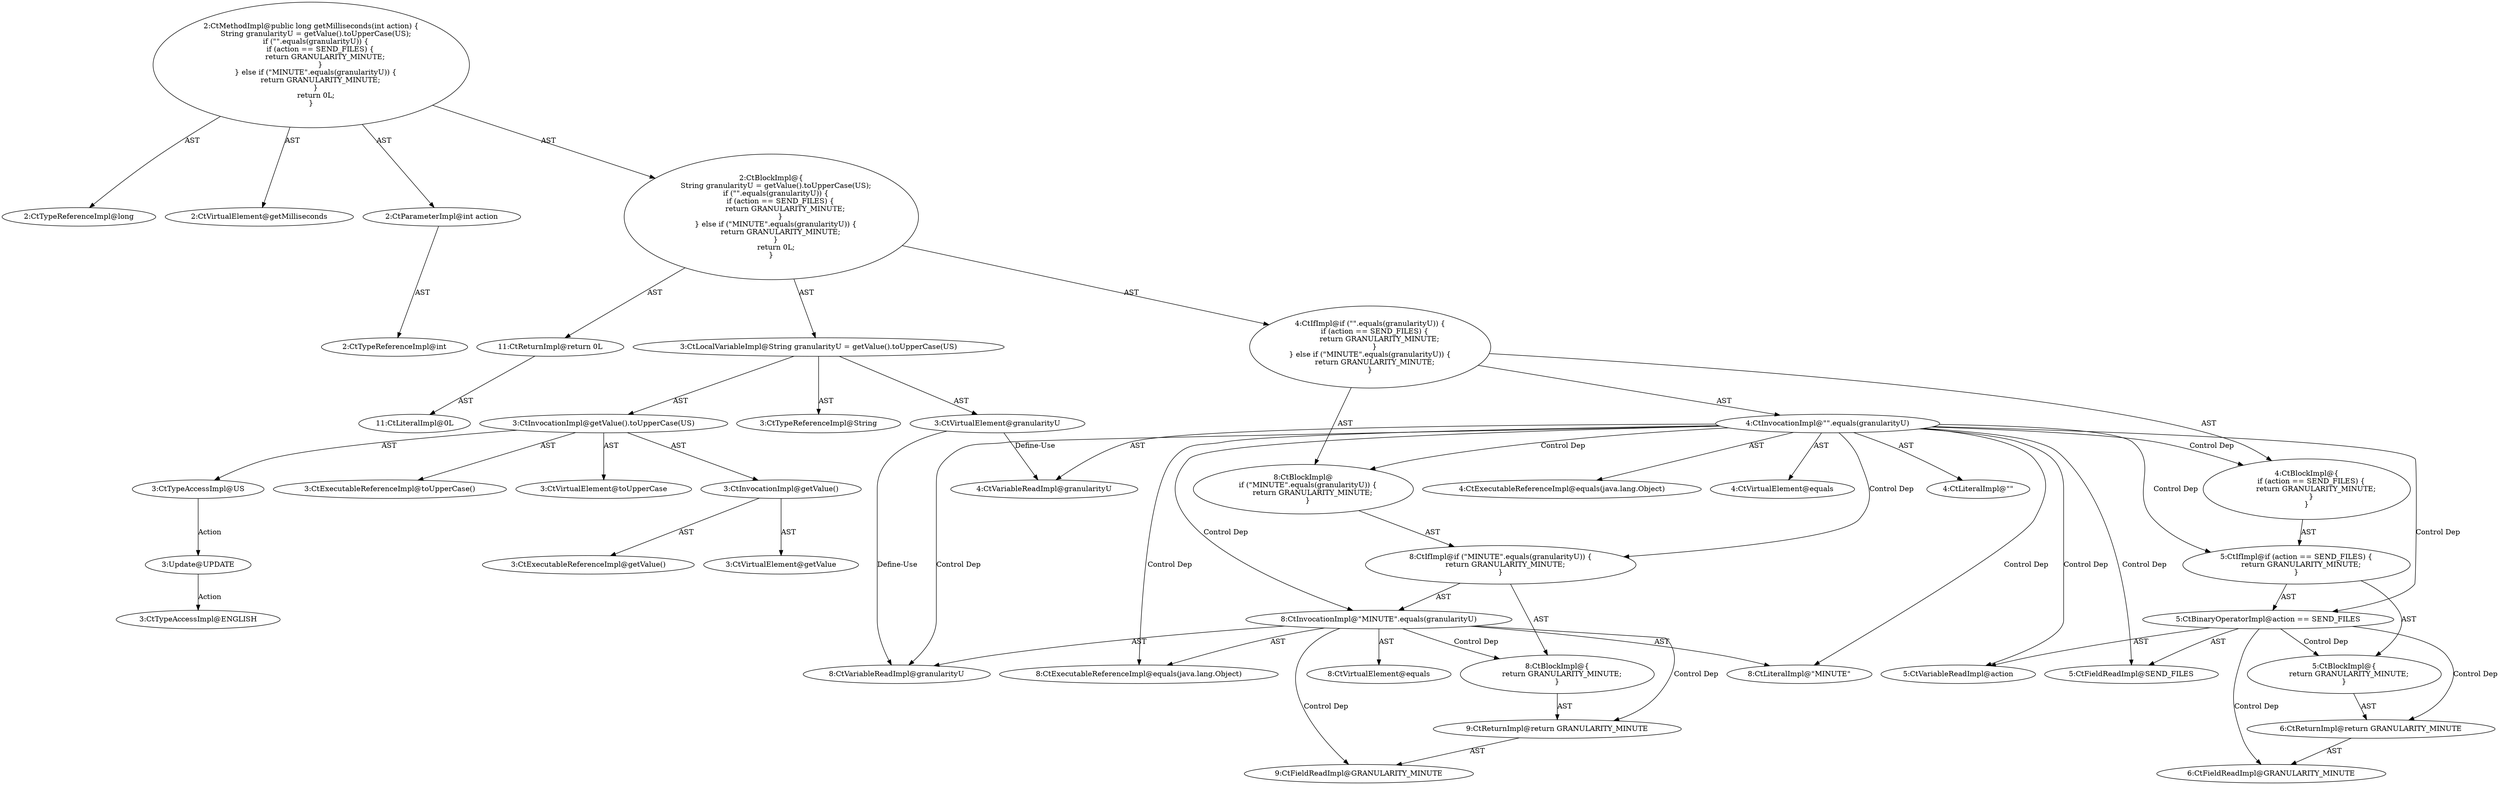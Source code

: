 digraph "getMilliseconds#?,int" {
0 [label="2:CtTypeReferenceImpl@long" shape=ellipse]
1 [label="2:CtVirtualElement@getMilliseconds" shape=ellipse]
2 [label="2:CtParameterImpl@int action" shape=ellipse]
3 [label="2:CtTypeReferenceImpl@int" shape=ellipse]
4 [label="3:CtTypeReferenceImpl@String" shape=ellipse]
5 [label="3:CtExecutableReferenceImpl@toUpperCase()" shape=ellipse]
6 [label="3:CtVirtualElement@toUpperCase" shape=ellipse]
7 [label="3:CtExecutableReferenceImpl@getValue()" shape=ellipse]
8 [label="3:CtVirtualElement@getValue" shape=ellipse]
9 [label="3:CtInvocationImpl@getValue()" shape=ellipse]
10 [label="3:CtTypeAccessImpl@US" shape=ellipse]
11 [label="3:CtInvocationImpl@getValue().toUpperCase(US)" shape=ellipse]
12 [label="3:CtVirtualElement@granularityU" shape=ellipse]
13 [label="3:CtLocalVariableImpl@String granularityU = getValue().toUpperCase(US)" shape=ellipse]
14 [label="4:CtExecutableReferenceImpl@equals(java.lang.Object)" shape=ellipse]
15 [label="4:CtVirtualElement@equals" shape=ellipse]
16 [label="4:CtLiteralImpl@\"\"" shape=ellipse]
17 [label="4:CtVariableReadImpl@granularityU" shape=ellipse]
18 [label="4:CtInvocationImpl@\"\".equals(granularityU)" shape=ellipse]
19 [label="5:CtVariableReadImpl@action" shape=ellipse]
20 [label="5:CtFieldReadImpl@SEND_FILES" shape=ellipse]
21 [label="5:CtBinaryOperatorImpl@action == SEND_FILES" shape=ellipse]
22 [label="6:CtFieldReadImpl@GRANULARITY_MINUTE" shape=ellipse]
23 [label="6:CtReturnImpl@return GRANULARITY_MINUTE" shape=ellipse]
24 [label="5:CtBlockImpl@\{
    return GRANULARITY_MINUTE;
\}" shape=ellipse]
25 [label="5:CtIfImpl@if (action == SEND_FILES) \{
    return GRANULARITY_MINUTE;
\}" shape=ellipse]
26 [label="4:CtBlockImpl@\{
    if (action == SEND_FILES) \{
        return GRANULARITY_MINUTE;
    \}
\}" shape=ellipse]
27 [label="8:CtExecutableReferenceImpl@equals(java.lang.Object)" shape=ellipse]
28 [label="8:CtVirtualElement@equals" shape=ellipse]
29 [label="8:CtLiteralImpl@\"MINUTE\"" shape=ellipse]
30 [label="8:CtVariableReadImpl@granularityU" shape=ellipse]
31 [label="8:CtInvocationImpl@\"MINUTE\".equals(granularityU)" shape=ellipse]
32 [label="9:CtFieldReadImpl@GRANULARITY_MINUTE" shape=ellipse]
33 [label="9:CtReturnImpl@return GRANULARITY_MINUTE" shape=ellipse]
34 [label="8:CtBlockImpl@\{
    return GRANULARITY_MINUTE;
\}" shape=ellipse]
35 [label="8:CtIfImpl@if (\"MINUTE\".equals(granularityU)) \{
    return GRANULARITY_MINUTE;
\}" shape=ellipse]
36 [label="8:CtBlockImpl@
    if (\"MINUTE\".equals(granularityU)) \{
        return GRANULARITY_MINUTE;
    \}
" shape=ellipse]
37 [label="4:CtIfImpl@if (\"\".equals(granularityU)) \{
    if (action == SEND_FILES) \{
        return GRANULARITY_MINUTE;
    \}
\} else if (\"MINUTE\".equals(granularityU)) \{
    return GRANULARITY_MINUTE;
\}" shape=ellipse]
38 [label="11:CtLiteralImpl@0L" shape=ellipse]
39 [label="11:CtReturnImpl@return 0L" shape=ellipse]
40 [label="2:CtBlockImpl@\{
    String granularityU = getValue().toUpperCase(US);
    if (\"\".equals(granularityU)) \{
        if (action == SEND_FILES) \{
            return GRANULARITY_MINUTE;
        \}
    \} else if (\"MINUTE\".equals(granularityU)) \{
        return GRANULARITY_MINUTE;
    \}
    return 0L;
\}" shape=ellipse]
41 [label="2:CtMethodImpl@public long getMilliseconds(int action) \{
    String granularityU = getValue().toUpperCase(US);
    if (\"\".equals(granularityU)) \{
        if (action == SEND_FILES) \{
            return GRANULARITY_MINUTE;
        \}
    \} else if (\"MINUTE\".equals(granularityU)) \{
        return GRANULARITY_MINUTE;
    \}
    return 0L;
\}" shape=ellipse]
42 [label="3:Update@UPDATE" shape=ellipse]
43 [label="3:CtTypeAccessImpl@ENGLISH" shape=ellipse]
2 -> 3 [label="AST"];
9 -> 8 [label="AST"];
9 -> 7 [label="AST"];
10 -> 42 [label="Action"];
11 -> 6 [label="AST"];
11 -> 9 [label="AST"];
11 -> 5 [label="AST"];
11 -> 10 [label="AST"];
12 -> 17 [label="Define-Use"];
12 -> 30 [label="Define-Use"];
13 -> 12 [label="AST"];
13 -> 4 [label="AST"];
13 -> 11 [label="AST"];
18 -> 15 [label="AST"];
18 -> 16 [label="AST"];
18 -> 14 [label="AST"];
18 -> 17 [label="AST"];
18 -> 26 [label="Control Dep"];
18 -> 25 [label="Control Dep"];
18 -> 21 [label="Control Dep"];
18 -> 19 [label="Control Dep"];
18 -> 20 [label="Control Dep"];
18 -> 36 [label="Control Dep"];
18 -> 35 [label="Control Dep"];
18 -> 31 [label="Control Dep"];
18 -> 27 [label="Control Dep"];
18 -> 29 [label="Control Dep"];
18 -> 30 [label="Control Dep"];
21 -> 19 [label="AST"];
21 -> 20 [label="AST"];
21 -> 24 [label="Control Dep"];
21 -> 23 [label="Control Dep"];
21 -> 22 [label="Control Dep"];
23 -> 22 [label="AST"];
24 -> 23 [label="AST"];
25 -> 21 [label="AST"];
25 -> 24 [label="AST"];
26 -> 25 [label="AST"];
31 -> 28 [label="AST"];
31 -> 29 [label="AST"];
31 -> 27 [label="AST"];
31 -> 30 [label="AST"];
31 -> 34 [label="Control Dep"];
31 -> 33 [label="Control Dep"];
31 -> 32 [label="Control Dep"];
33 -> 32 [label="AST"];
34 -> 33 [label="AST"];
35 -> 31 [label="AST"];
35 -> 34 [label="AST"];
36 -> 35 [label="AST"];
37 -> 18 [label="AST"];
37 -> 26 [label="AST"];
37 -> 36 [label="AST"];
39 -> 38 [label="AST"];
40 -> 13 [label="AST"];
40 -> 37 [label="AST"];
40 -> 39 [label="AST"];
41 -> 1 [label="AST"];
41 -> 0 [label="AST"];
41 -> 2 [label="AST"];
41 -> 40 [label="AST"];
42 -> 43 [label="Action"];
}